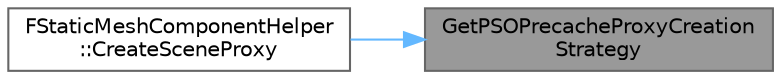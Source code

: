 digraph "GetPSOPrecacheProxyCreationStrategy"
{
 // INTERACTIVE_SVG=YES
 // LATEX_PDF_SIZE
  bgcolor="transparent";
  edge [fontname=Helvetica,fontsize=10,labelfontname=Helvetica,labelfontsize=10];
  node [fontname=Helvetica,fontsize=10,shape=box,height=0.2,width=0.4];
  rankdir="RL";
  Node1 [id="Node000001",label="GetPSOPrecacheProxyCreation\lStrategy",height=0.2,width=0.4,color="gray40", fillcolor="grey60", style="filled", fontcolor="black",tooltip=" "];
  Node1 -> Node2 [id="edge1_Node000001_Node000002",dir="back",color="steelblue1",style="solid",tooltip=" "];
  Node2 [id="Node000002",label="FStaticMeshComponentHelper\l::CreateSceneProxy",height=0.2,width=0.4,color="grey40", fillcolor="white", style="filled",URL="$dd/d61/classFStaticMeshComponentHelper.html#a4c4c96f4aa5b7e11d72da3df4ae81e43",tooltip=" "];
}
